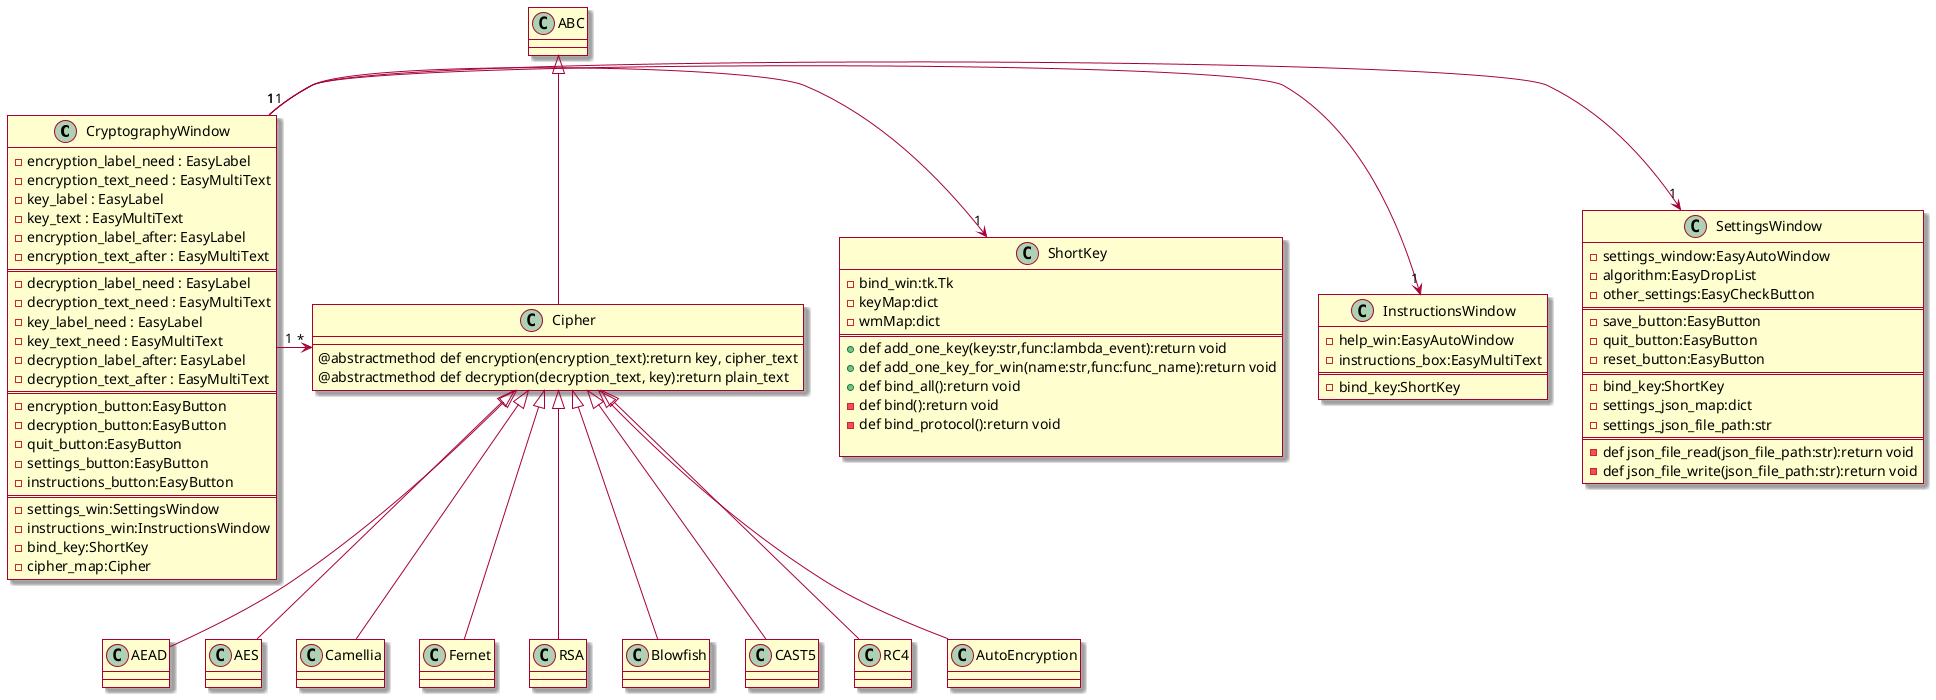 @startuml
skin rose
class CryptographyWindow{
  - encryption_label_need : EasyLabel
  - encryption_text_need : EasyMultiText
  - key_label : EasyLabel
  - key_text : EasyMultiText
  - encryption_label_after: EasyLabel
  - encryption_text_after : EasyMultiText
==
  - decryption_label_need : EasyLabel
  - decryption_text_need : EasyMultiText
  - key_label_need : EasyLabel
  - key_text_need : EasyMultiText
  - decryption_label_after: EasyLabel
  - decryption_text_after : EasyMultiText
==
  - encryption_button:EasyButton
  - decryption_button:EasyButton
  - quit_button:EasyButton
  - settings_button:EasyButton
  - instructions_button:EasyButton
==
  - settings_win:SettingsWindow
  - instructions_win:InstructionsWindow
  - bind_key:ShortKey
  - cipher_map:Cipher
}

class SettingsWindow{
  - settings_window:EasyAutoWindow
  - algorithm:EasyDropList
  - other_settings:EasyCheckButton
==
  - save_button:EasyButton
  - quit_button:EasyButton
  - reset_button:EasyButton
==
  - bind_key:ShortKey
  - settings_json_map:dict
  - settings_json_file_path:str
==
  - def json_file_read(json_file_path:str):return void
  - def json_file_write(json_file_path:str):return void
}

class InstructionsWindow{
  - help_win:EasyAutoWindow
  - instructions_box:EasyMultiText
==
  - bind_key:ShortKey
}

class ShortKey{
  - bind_win:tk.Tk
  - keyMap:dict
  - wmMap:dict
==
  + def add_one_key(key:str,func:lambda_event):return void
  + def add_one_key_for_win(name:str,func:func_name):return void
  + def bind_all():return void
  - def bind():return void
  - def bind_protocol():return void

}

CryptographyWindow "1" -> "1" SettingsWindow
CryptographyWindow "1" -> "1" InstructionsWindow
CryptographyWindow "1" -> "1" ShortKey
CryptographyWindow "1" -> "*" Cipher

class Cipher extends ABC {
  @abstractmethod def encryption(encryption_text):return key, cipher_text
  @abstractmethod def decryption(decryption_text, key):return plain_text
}

class AEAD extends Cipher{}

class AES extends Cipher{}

class Camellia extends Cipher{}

class Fernet extends Cipher{}

class RSA extends Cipher{}

class Blowfish extends Cipher{}

class CAST5 extends Cipher{}

class RC4 extends Cipher{}

class AutoEncryption  extends Cipher{}
@enduml
